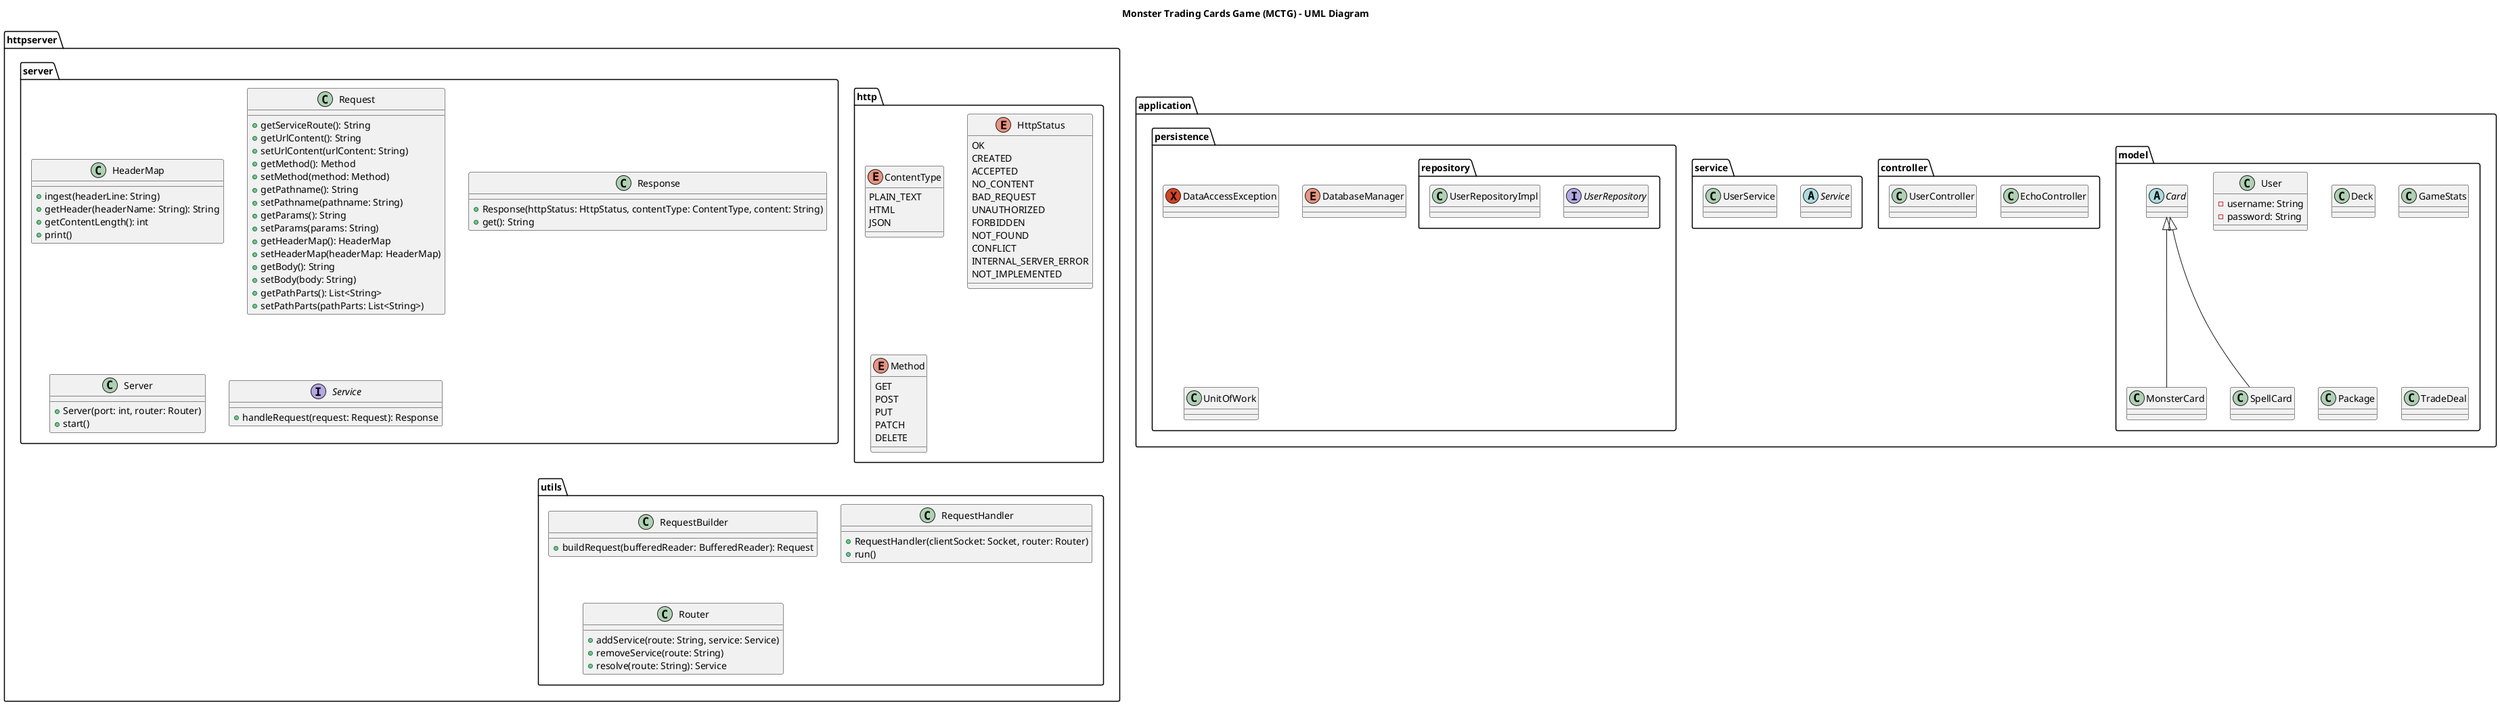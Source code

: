 @startuml
title Monster Trading Cards Game (MCTG) - UML Diagram

package "httpserver" {
    package "http" {
        enum ContentType {
            PLAIN_TEXT
            HTML
            JSON
        }
        enum HttpStatus {
            OK
            CREATED
            ACCEPTED
            NO_CONTENT
            BAD_REQUEST
            UNAUTHORIZED
            FORBIDDEN
            NOT_FOUND
            CONFLICT
            INTERNAL_SERVER_ERROR
            NOT_IMPLEMENTED
        }
        enum Method {
            GET
            POST
            PUT
            PATCH
            DELETE
        }
    }

    package "server" {
        class HeaderMap {
            +ingest(headerLine: String)
            +getHeader(headerName: String): String
            +getContentLength(): int
            +print()
        }

        class Request {
            +getServiceRoute(): String
            +getUrlContent(): String
            +setUrlContent(urlContent: String)
            +getMethod(): Method
            +setMethod(method: Method)
            +getPathname(): String
            +setPathname(pathname: String)
            +getParams(): String
            +setParams(params: String)
            +getHeaderMap(): HeaderMap
            +setHeaderMap(headerMap: HeaderMap)
            +getBody(): String
            +setBody(body: String)
            +getPathParts(): List<String>
            +setPathParts(pathParts: List<String>)
        }

        class Response {
            +Response(httpStatus: HttpStatus, contentType: ContentType, content: String)
            +get(): String
        }

        class Server {
            +Server(port: int, router: Router)
            +start()
        }

        interface Service {
            +handleRequest(request: Request): Response
        }
    }

    package "utils" {
        class RequestBuilder {
            +buildRequest(bufferedReader: BufferedReader): Request
        }

        class RequestHandler {
            +RequestHandler(clientSocket: Socket, router: Router)
            +run()
        }

        class Router {
            +addService(route: String, service: Service)
            +removeService(route: String)
            +resolve(route: String): Service
        }
    }
}

package "application" {

    package "model" {
        class User {
            - username: String
            - password: String
        }

        abstract class Card {
        }

        class MonsterCard extends Card {
        }

        class SpellCard extends Card {
        }

        class Deck {
        }

        class GameStats {
        }

        class Package {
        }

        class TradeDeal {
        }
    }

    package controller {
        class EchoController {
        }

        class UserController {
        }
    }

    package service {
        abstract class Service {
        }
        class UserService {
        }
    }

    package persistence {
        package repository {
            interface UserRepository {
            }

            class UserRepositoryImpl {
            }
        }

        exception DataAccessException {
        }

        enum DatabaseManager {
        }

        class UnitOfWork {
        }

    }
}

@enduml
